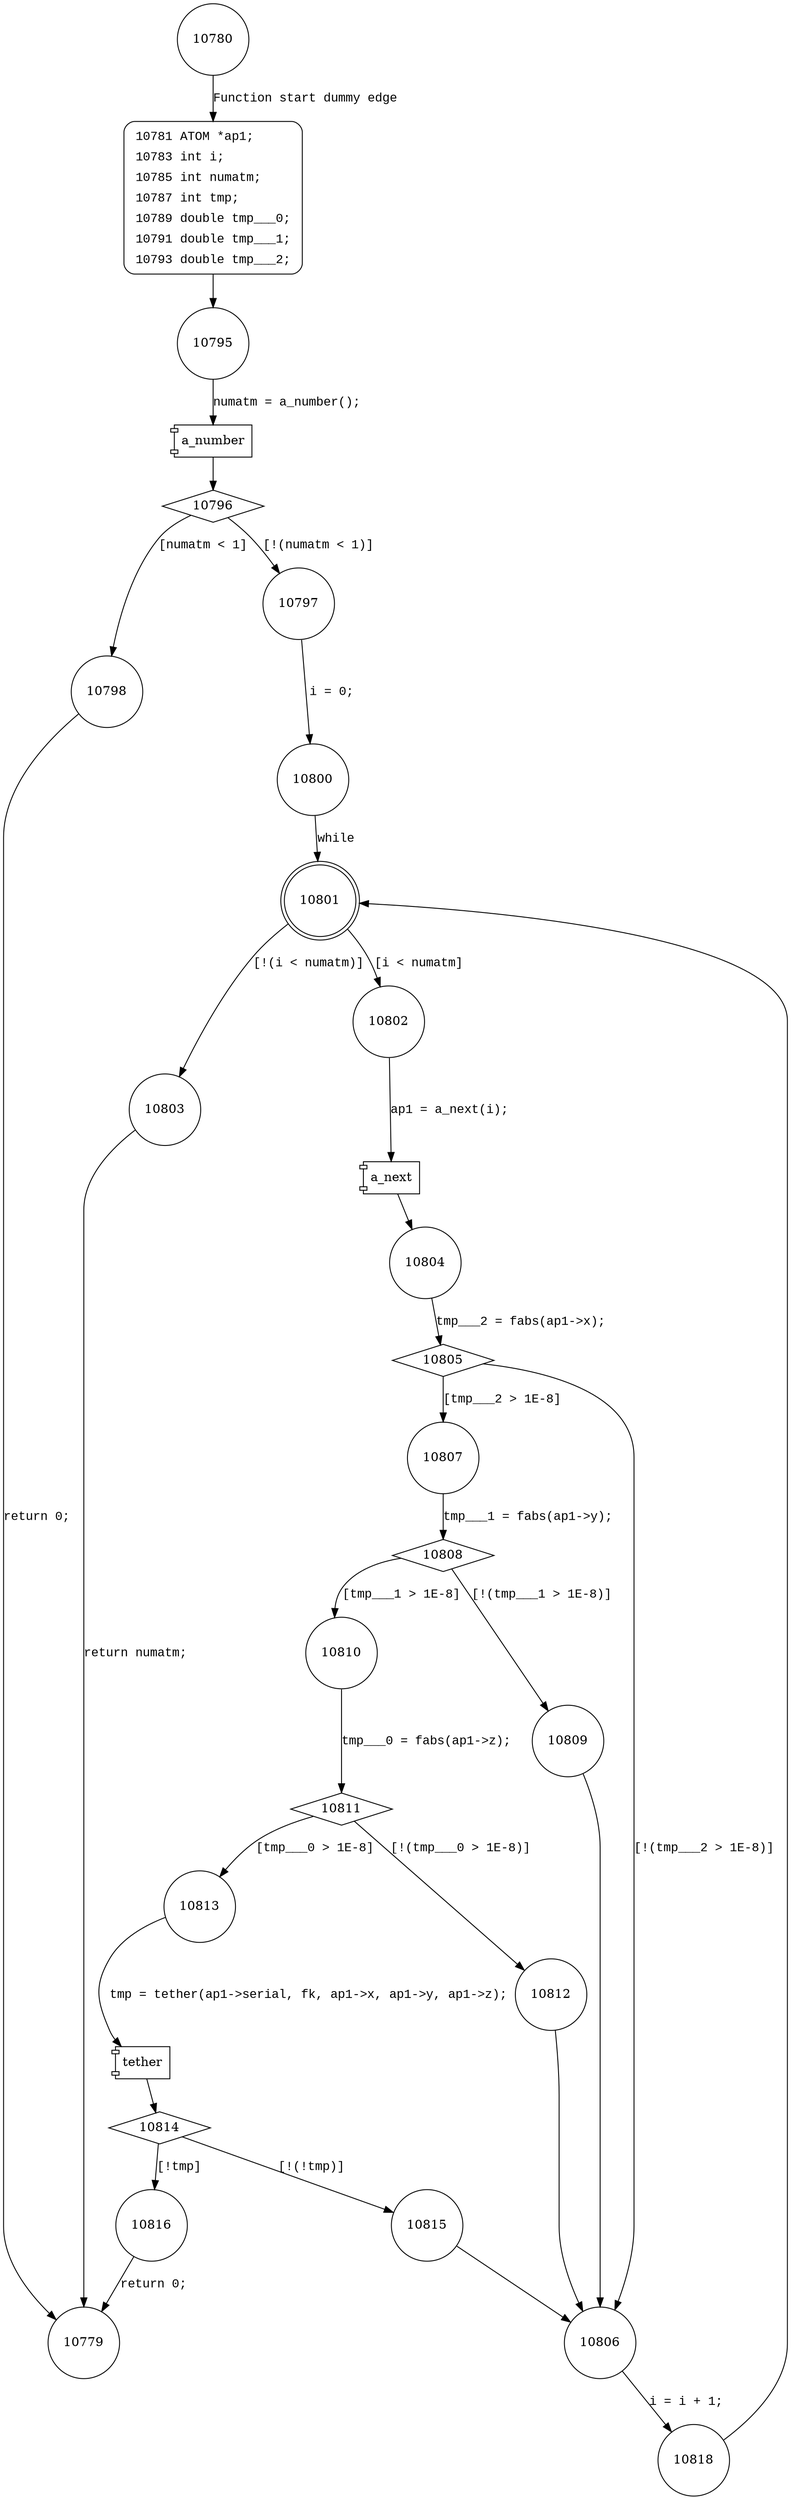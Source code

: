 digraph alltether {
10780 [shape="circle"]
10781 [shape="circle"]
10795 [shape="circle"]
10796 [shape="diamond"]
10797 [shape="circle"]
10798 [shape="circle"]
10800 [shape="circle"]
10801 [shape="doublecircle"]
10803 [shape="circle"]
10802 [shape="circle"]
10804 [shape="circle"]
10805 [shape="diamond"]
10806 [shape="circle"]
10807 [shape="circle"]
10808 [shape="diamond"]
10809 [shape="circle"]
10810 [shape="circle"]
10811 [shape="diamond"]
10812 [shape="circle"]
10813 [shape="circle"]
10814 [shape="diamond"]
10815 [shape="circle"]
10816 [shape="circle"]
10818 [shape="circle"]
10779 [shape="circle"]
10781 [style="filled,bold" penwidth="1" fillcolor="white" fontname="Courier New" shape="Mrecord" label=<<table border="0" cellborder="0" cellpadding="3" bgcolor="white"><tr><td align="right">10781</td><td align="left">ATOM *ap1;</td></tr><tr><td align="right">10783</td><td align="left">int i;</td></tr><tr><td align="right">10785</td><td align="left">int numatm;</td></tr><tr><td align="right">10787</td><td align="left">int tmp;</td></tr><tr><td align="right">10789</td><td align="left">double tmp___0;</td></tr><tr><td align="right">10791</td><td align="left">double tmp___1;</td></tr><tr><td align="right">10793</td><td align="left">double tmp___2;</td></tr></table>>]
10781 -> 10795[label=""]
10780 -> 10781 [label="Function start dummy edge" fontname="Courier New"]
100087 [shape="component" label="a_number"]
10795 -> 100087 [label="numatm = a_number();" fontname="Courier New"]
100087 -> 10796 [label="" fontname="Courier New"]
10796 -> 10797 [label="[!(numatm < 1)]" fontname="Courier New"]
10796 -> 10798 [label="[numatm < 1]" fontname="Courier New"]
10797 -> 10800 [label="i = 0;" fontname="Courier New"]
10801 -> 10803 [label="[!(i < numatm)]" fontname="Courier New"]
10801 -> 10802 [label="[i < numatm]" fontname="Courier New"]
100088 [shape="component" label="a_next"]
10802 -> 100088 [label="ap1 = a_next(i);" fontname="Courier New"]
100088 -> 10804 [label="" fontname="Courier New"]
10805 -> 10806 [label="[!(tmp___2 > 1E-8)]" fontname="Courier New"]
10805 -> 10807 [label="[tmp___2 > 1E-8]" fontname="Courier New"]
10808 -> 10809 [label="[!(tmp___1 > 1E-8)]" fontname="Courier New"]
10808 -> 10810 [label="[tmp___1 > 1E-8]" fontname="Courier New"]
10811 -> 10812 [label="[!(tmp___0 > 1E-8)]" fontname="Courier New"]
10811 -> 10813 [label="[tmp___0 > 1E-8]" fontname="Courier New"]
100089 [shape="component" label="tether"]
10813 -> 100089 [label="tmp = tether(ap1->serial, fk, ap1->x, ap1->y, ap1->z);" fontname="Courier New"]
100089 -> 10814 [label="" fontname="Courier New"]
10814 -> 10815 [label="[!(!tmp)]" fontname="Courier New"]
10814 -> 10816 [label="[!tmp]" fontname="Courier New"]
10815 -> 10806 [label="" fontname="Courier New"]
10806 -> 10818 [label="i = i + 1;" fontname="Courier New"]
10812 -> 10806 [label="" fontname="Courier New"]
10803 -> 10779 [label="return numatm;" fontname="Courier New"]
10798 -> 10779 [label="return 0;" fontname="Courier New"]
10800 -> 10801 [label="while" fontname="Courier New"]
10804 -> 10805 [label="tmp___2 = fabs(ap1->x);" fontname="Courier New"]
10807 -> 10808 [label="tmp___1 = fabs(ap1->y);" fontname="Courier New"]
10810 -> 10811 [label="tmp___0 = fabs(ap1->z);" fontname="Courier New"]
10816 -> 10779 [label="return 0;" fontname="Courier New"]
10818 -> 10801 [label="" fontname="Courier New"]
10809 -> 10806 [label="" fontname="Courier New"]
}